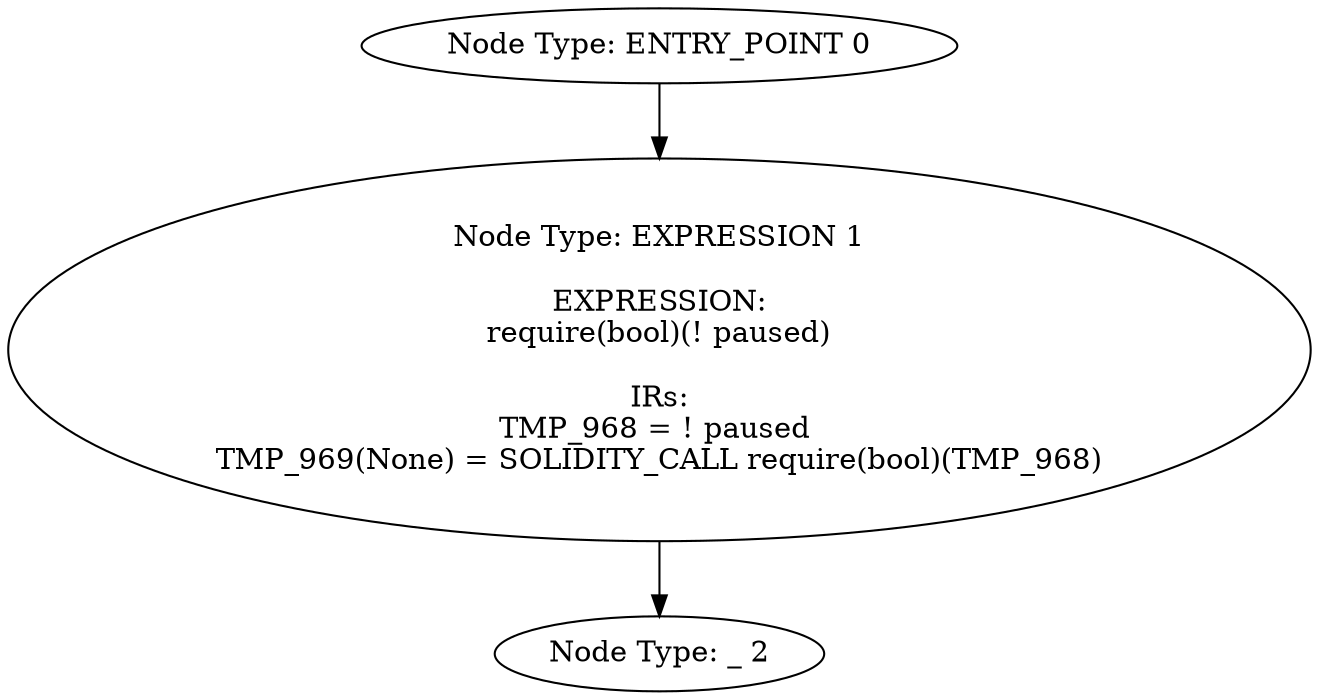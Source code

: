 digraph{
0[label="Node Type: ENTRY_POINT 0
"];
0->1;
1[label="Node Type: EXPRESSION 1

EXPRESSION:
require(bool)(! paused)

IRs:
TMP_968 = ! paused 
TMP_969(None) = SOLIDITY_CALL require(bool)(TMP_968)"];
1->2;
2[label="Node Type: _ 2
"];
}
